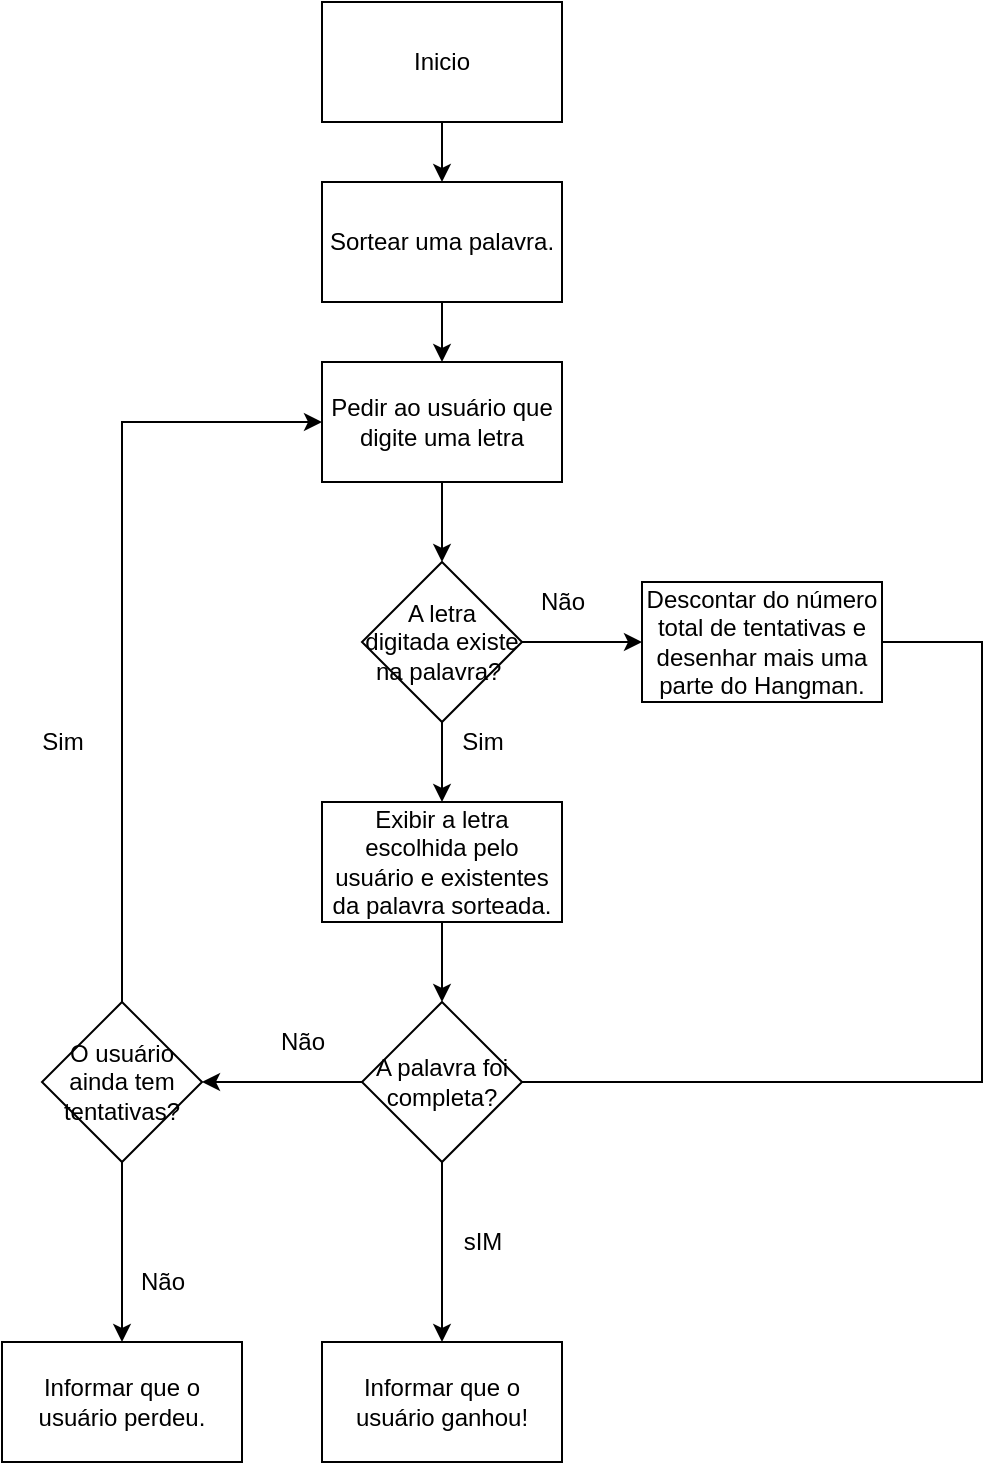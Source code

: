 <mxfile version="16.3.0" type="github">
  <diagram id="7nkyQtZFQT6RnNRNCOgo" name="Page-1">
    <mxGraphModel dx="1108" dy="482" grid="1" gridSize="10" guides="1" tooltips="1" connect="1" arrows="1" fold="1" page="1" pageScale="1" pageWidth="827" pageHeight="1169" math="0" shadow="0">
      <root>
        <mxCell id="0" />
        <mxCell id="1" parent="0" />
        <mxCell id="7czcxt_nkUIpRpXZpMWl-3" value="" style="edgeStyle=orthogonalEdgeStyle;rounded=0;orthogonalLoop=1;jettySize=auto;html=1;" edge="1" parent="1" source="7czcxt_nkUIpRpXZpMWl-1" target="7czcxt_nkUIpRpXZpMWl-2">
          <mxGeometry relative="1" as="geometry" />
        </mxCell>
        <mxCell id="7czcxt_nkUIpRpXZpMWl-1" value="Inicio" style="rounded=0;whiteSpace=wrap;html=1;" vertex="1" parent="1">
          <mxGeometry x="350" y="60" width="120" height="60" as="geometry" />
        </mxCell>
        <mxCell id="7czcxt_nkUIpRpXZpMWl-5" value="" style="edgeStyle=orthogonalEdgeStyle;rounded=0;orthogonalLoop=1;jettySize=auto;html=1;" edge="1" parent="1" source="7czcxt_nkUIpRpXZpMWl-2" target="7czcxt_nkUIpRpXZpMWl-4">
          <mxGeometry relative="1" as="geometry" />
        </mxCell>
        <mxCell id="7czcxt_nkUIpRpXZpMWl-2" value="Sortear uma palavra." style="rounded=0;whiteSpace=wrap;html=1;" vertex="1" parent="1">
          <mxGeometry x="350" y="150" width="120" height="60" as="geometry" />
        </mxCell>
        <mxCell id="7czcxt_nkUIpRpXZpMWl-9" value="" style="edgeStyle=orthogonalEdgeStyle;rounded=0;orthogonalLoop=1;jettySize=auto;html=1;" edge="1" parent="1" source="7czcxt_nkUIpRpXZpMWl-4" target="7czcxt_nkUIpRpXZpMWl-8">
          <mxGeometry relative="1" as="geometry" />
        </mxCell>
        <mxCell id="7czcxt_nkUIpRpXZpMWl-4" value="Pedir ao usuário que digite uma letra" style="rounded=0;whiteSpace=wrap;html=1;" vertex="1" parent="1">
          <mxGeometry x="350" y="240" width="120" height="60" as="geometry" />
        </mxCell>
        <mxCell id="7czcxt_nkUIpRpXZpMWl-11" value="" style="edgeStyle=orthogonalEdgeStyle;rounded=0;orthogonalLoop=1;jettySize=auto;html=1;" edge="1" parent="1" source="7czcxt_nkUIpRpXZpMWl-8" target="7czcxt_nkUIpRpXZpMWl-10">
          <mxGeometry relative="1" as="geometry" />
        </mxCell>
        <mxCell id="7czcxt_nkUIpRpXZpMWl-14" value="" style="edgeStyle=orthogonalEdgeStyle;rounded=0;orthogonalLoop=1;jettySize=auto;html=1;" edge="1" parent="1" source="7czcxt_nkUIpRpXZpMWl-8" target="7czcxt_nkUIpRpXZpMWl-13">
          <mxGeometry relative="1" as="geometry" />
        </mxCell>
        <mxCell id="7czcxt_nkUIpRpXZpMWl-8" value="A letra digitada existe na palavra?&amp;nbsp;" style="rhombus;whiteSpace=wrap;html=1;rounded=0;" vertex="1" parent="1">
          <mxGeometry x="370" y="340" width="80" height="80" as="geometry" />
        </mxCell>
        <mxCell id="7czcxt_nkUIpRpXZpMWl-18" value="" style="edgeStyle=orthogonalEdgeStyle;rounded=0;orthogonalLoop=1;jettySize=auto;html=1;" edge="1" parent="1" source="7czcxt_nkUIpRpXZpMWl-10" target="7czcxt_nkUIpRpXZpMWl-16">
          <mxGeometry relative="1" as="geometry" />
        </mxCell>
        <mxCell id="7czcxt_nkUIpRpXZpMWl-10" value="Exibir a letra escolhida pelo usuário e existentes da palavra sorteada." style="whiteSpace=wrap;html=1;rounded=0;" vertex="1" parent="1">
          <mxGeometry x="350" y="460" width="120" height="60" as="geometry" />
        </mxCell>
        <mxCell id="7czcxt_nkUIpRpXZpMWl-12" value="Sim" style="text;html=1;align=center;verticalAlign=middle;resizable=0;points=[];autosize=1;strokeColor=none;fillColor=none;" vertex="1" parent="1">
          <mxGeometry x="410" y="420" width="40" height="20" as="geometry" />
        </mxCell>
        <mxCell id="7czcxt_nkUIpRpXZpMWl-17" value="" style="edgeStyle=orthogonalEdgeStyle;rounded=0;orthogonalLoop=1;jettySize=auto;html=1;entryX=1;entryY=0.5;entryDx=0;entryDy=0;" edge="1" parent="1" source="7czcxt_nkUIpRpXZpMWl-13" target="7czcxt_nkUIpRpXZpMWl-16">
          <mxGeometry relative="1" as="geometry">
            <Array as="points">
              <mxPoint x="680" y="380" />
              <mxPoint x="680" y="600" />
              <mxPoint x="440" y="600" />
            </Array>
          </mxGeometry>
        </mxCell>
        <mxCell id="7czcxt_nkUIpRpXZpMWl-13" value="Descontar do número total de tentativas e desenhar mais uma parte do Hangman." style="whiteSpace=wrap;html=1;rounded=0;" vertex="1" parent="1">
          <mxGeometry x="510" y="350" width="120" height="60" as="geometry" />
        </mxCell>
        <mxCell id="7czcxt_nkUIpRpXZpMWl-15" value="Não" style="text;html=1;align=center;verticalAlign=middle;resizable=0;points=[];autosize=1;strokeColor=none;fillColor=none;" vertex="1" parent="1">
          <mxGeometry x="450" y="350" width="40" height="20" as="geometry" />
        </mxCell>
        <mxCell id="7czcxt_nkUIpRpXZpMWl-20" value="" style="edgeStyle=orthogonalEdgeStyle;rounded=0;orthogonalLoop=1;jettySize=auto;html=1;" edge="1" parent="1" source="7czcxt_nkUIpRpXZpMWl-16" target="7czcxt_nkUIpRpXZpMWl-19">
          <mxGeometry relative="1" as="geometry" />
        </mxCell>
        <mxCell id="7czcxt_nkUIpRpXZpMWl-22" value="" style="edgeStyle=orthogonalEdgeStyle;rounded=0;orthogonalLoop=1;jettySize=auto;html=1;" edge="1" parent="1" source="7czcxt_nkUIpRpXZpMWl-16" target="7czcxt_nkUIpRpXZpMWl-21">
          <mxGeometry relative="1" as="geometry" />
        </mxCell>
        <mxCell id="7czcxt_nkUIpRpXZpMWl-16" value="A palavra foi completa?" style="rhombus;whiteSpace=wrap;html=1;rounded=0;" vertex="1" parent="1">
          <mxGeometry x="370" y="560" width="80" height="80" as="geometry" />
        </mxCell>
        <mxCell id="7czcxt_nkUIpRpXZpMWl-19" value="Informar que o usuário ganhou!" style="whiteSpace=wrap;html=1;rounded=0;" vertex="1" parent="1">
          <mxGeometry x="350" y="730" width="120" height="60" as="geometry" />
        </mxCell>
        <mxCell id="7czcxt_nkUIpRpXZpMWl-23" style="edgeStyle=orthogonalEdgeStyle;rounded=0;orthogonalLoop=1;jettySize=auto;html=1;exitX=0.5;exitY=0;exitDx=0;exitDy=0;entryX=0;entryY=0.5;entryDx=0;entryDy=0;" edge="1" parent="1" source="7czcxt_nkUIpRpXZpMWl-21" target="7czcxt_nkUIpRpXZpMWl-4">
          <mxGeometry relative="1" as="geometry" />
        </mxCell>
        <mxCell id="7czcxt_nkUIpRpXZpMWl-26" value="" style="edgeStyle=orthogonalEdgeStyle;rounded=0;orthogonalLoop=1;jettySize=auto;html=1;" edge="1" parent="1" source="7czcxt_nkUIpRpXZpMWl-21" target="7czcxt_nkUIpRpXZpMWl-25">
          <mxGeometry relative="1" as="geometry" />
        </mxCell>
        <mxCell id="7czcxt_nkUIpRpXZpMWl-21" value="O usuário ainda tem tentativas?" style="rhombus;whiteSpace=wrap;html=1;rounded=0;" vertex="1" parent="1">
          <mxGeometry x="210" y="560" width="80" height="80" as="geometry" />
        </mxCell>
        <mxCell id="7czcxt_nkUIpRpXZpMWl-24" value="Sim" style="text;html=1;align=center;verticalAlign=middle;resizable=0;points=[];autosize=1;strokeColor=none;fillColor=none;" vertex="1" parent="1">
          <mxGeometry x="200" y="420" width="40" height="20" as="geometry" />
        </mxCell>
        <mxCell id="7czcxt_nkUIpRpXZpMWl-25" value="Informar que o usuário perdeu." style="whiteSpace=wrap;html=1;rounded=0;" vertex="1" parent="1">
          <mxGeometry x="190" y="730" width="120" height="60" as="geometry" />
        </mxCell>
        <mxCell id="7czcxt_nkUIpRpXZpMWl-27" value="Não" style="text;html=1;align=center;verticalAlign=middle;resizable=0;points=[];autosize=1;strokeColor=none;fillColor=none;" vertex="1" parent="1">
          <mxGeometry x="250" y="690" width="40" height="20" as="geometry" />
        </mxCell>
        <mxCell id="7czcxt_nkUIpRpXZpMWl-28" value="sIM" style="text;html=1;align=center;verticalAlign=middle;resizable=0;points=[];autosize=1;strokeColor=none;fillColor=none;" vertex="1" parent="1">
          <mxGeometry x="415" y="670" width="30" height="20" as="geometry" />
        </mxCell>
        <mxCell id="7czcxt_nkUIpRpXZpMWl-29" value="Não" style="text;html=1;align=center;verticalAlign=middle;resizable=0;points=[];autosize=1;strokeColor=none;fillColor=none;" vertex="1" parent="1">
          <mxGeometry x="320" y="570" width="40" height="20" as="geometry" />
        </mxCell>
      </root>
    </mxGraphModel>
  </diagram>
</mxfile>
